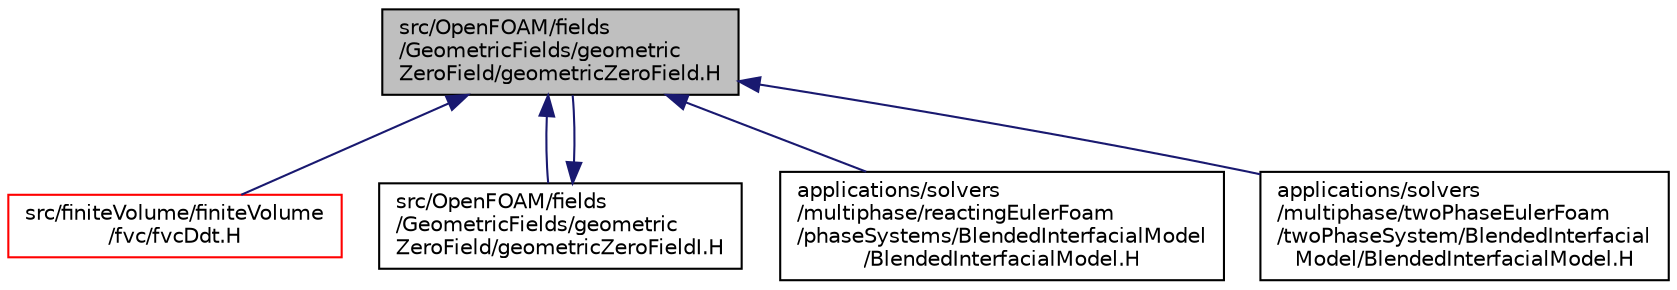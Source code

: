 digraph "src/OpenFOAM/fields/GeometricFields/geometricZeroField/geometricZeroField.H"
{
  bgcolor="transparent";
  edge [fontname="Helvetica",fontsize="10",labelfontname="Helvetica",labelfontsize="10"];
  node [fontname="Helvetica",fontsize="10",shape=record];
  Node125 [label="src/OpenFOAM/fields\l/GeometricFields/geometric\lZeroField/geometricZeroField.H",height=0.2,width=0.4,color="black", fillcolor="grey75", style="filled", fontcolor="black"];
  Node125 -> Node126 [dir="back",color="midnightblue",fontsize="10",style="solid",fontname="Helvetica"];
  Node126 [label="src/finiteVolume/finiteVolume\l/fvc/fvcDdt.H",height=0.2,width=0.4,color="red",URL="$a03128.html",tooltip="Calculate the first temporal derivative. "];
  Node125 -> Node146 [dir="back",color="midnightblue",fontsize="10",style="solid",fontname="Helvetica"];
  Node146 [label="src/OpenFOAM/fields\l/GeometricFields/geometric\lZeroField/geometricZeroFieldI.H",height=0.2,width=0.4,color="black",URL="$a10589.html"];
  Node146 -> Node125 [dir="back",color="midnightblue",fontsize="10",style="solid",fontname="Helvetica"];
  Node125 -> Node147 [dir="back",color="midnightblue",fontsize="10",style="solid",fontname="Helvetica"];
  Node147 [label="applications/solvers\l/multiphase/reactingEulerFoam\l/phaseSystems/BlendedInterfacialModel\l/BlendedInterfacialModel.H",height=0.2,width=0.4,color="black",URL="$a40562.html"];
  Node125 -> Node148 [dir="back",color="midnightblue",fontsize="10",style="solid",fontname="Helvetica"];
  Node148 [label="applications/solvers\l/multiphase/twoPhaseEulerFoam\l/twoPhaseSystem/BlendedInterfacial\lModel/BlendedInterfacialModel.H",height=0.2,width=0.4,color="black",URL="$a40565.html"];
}
